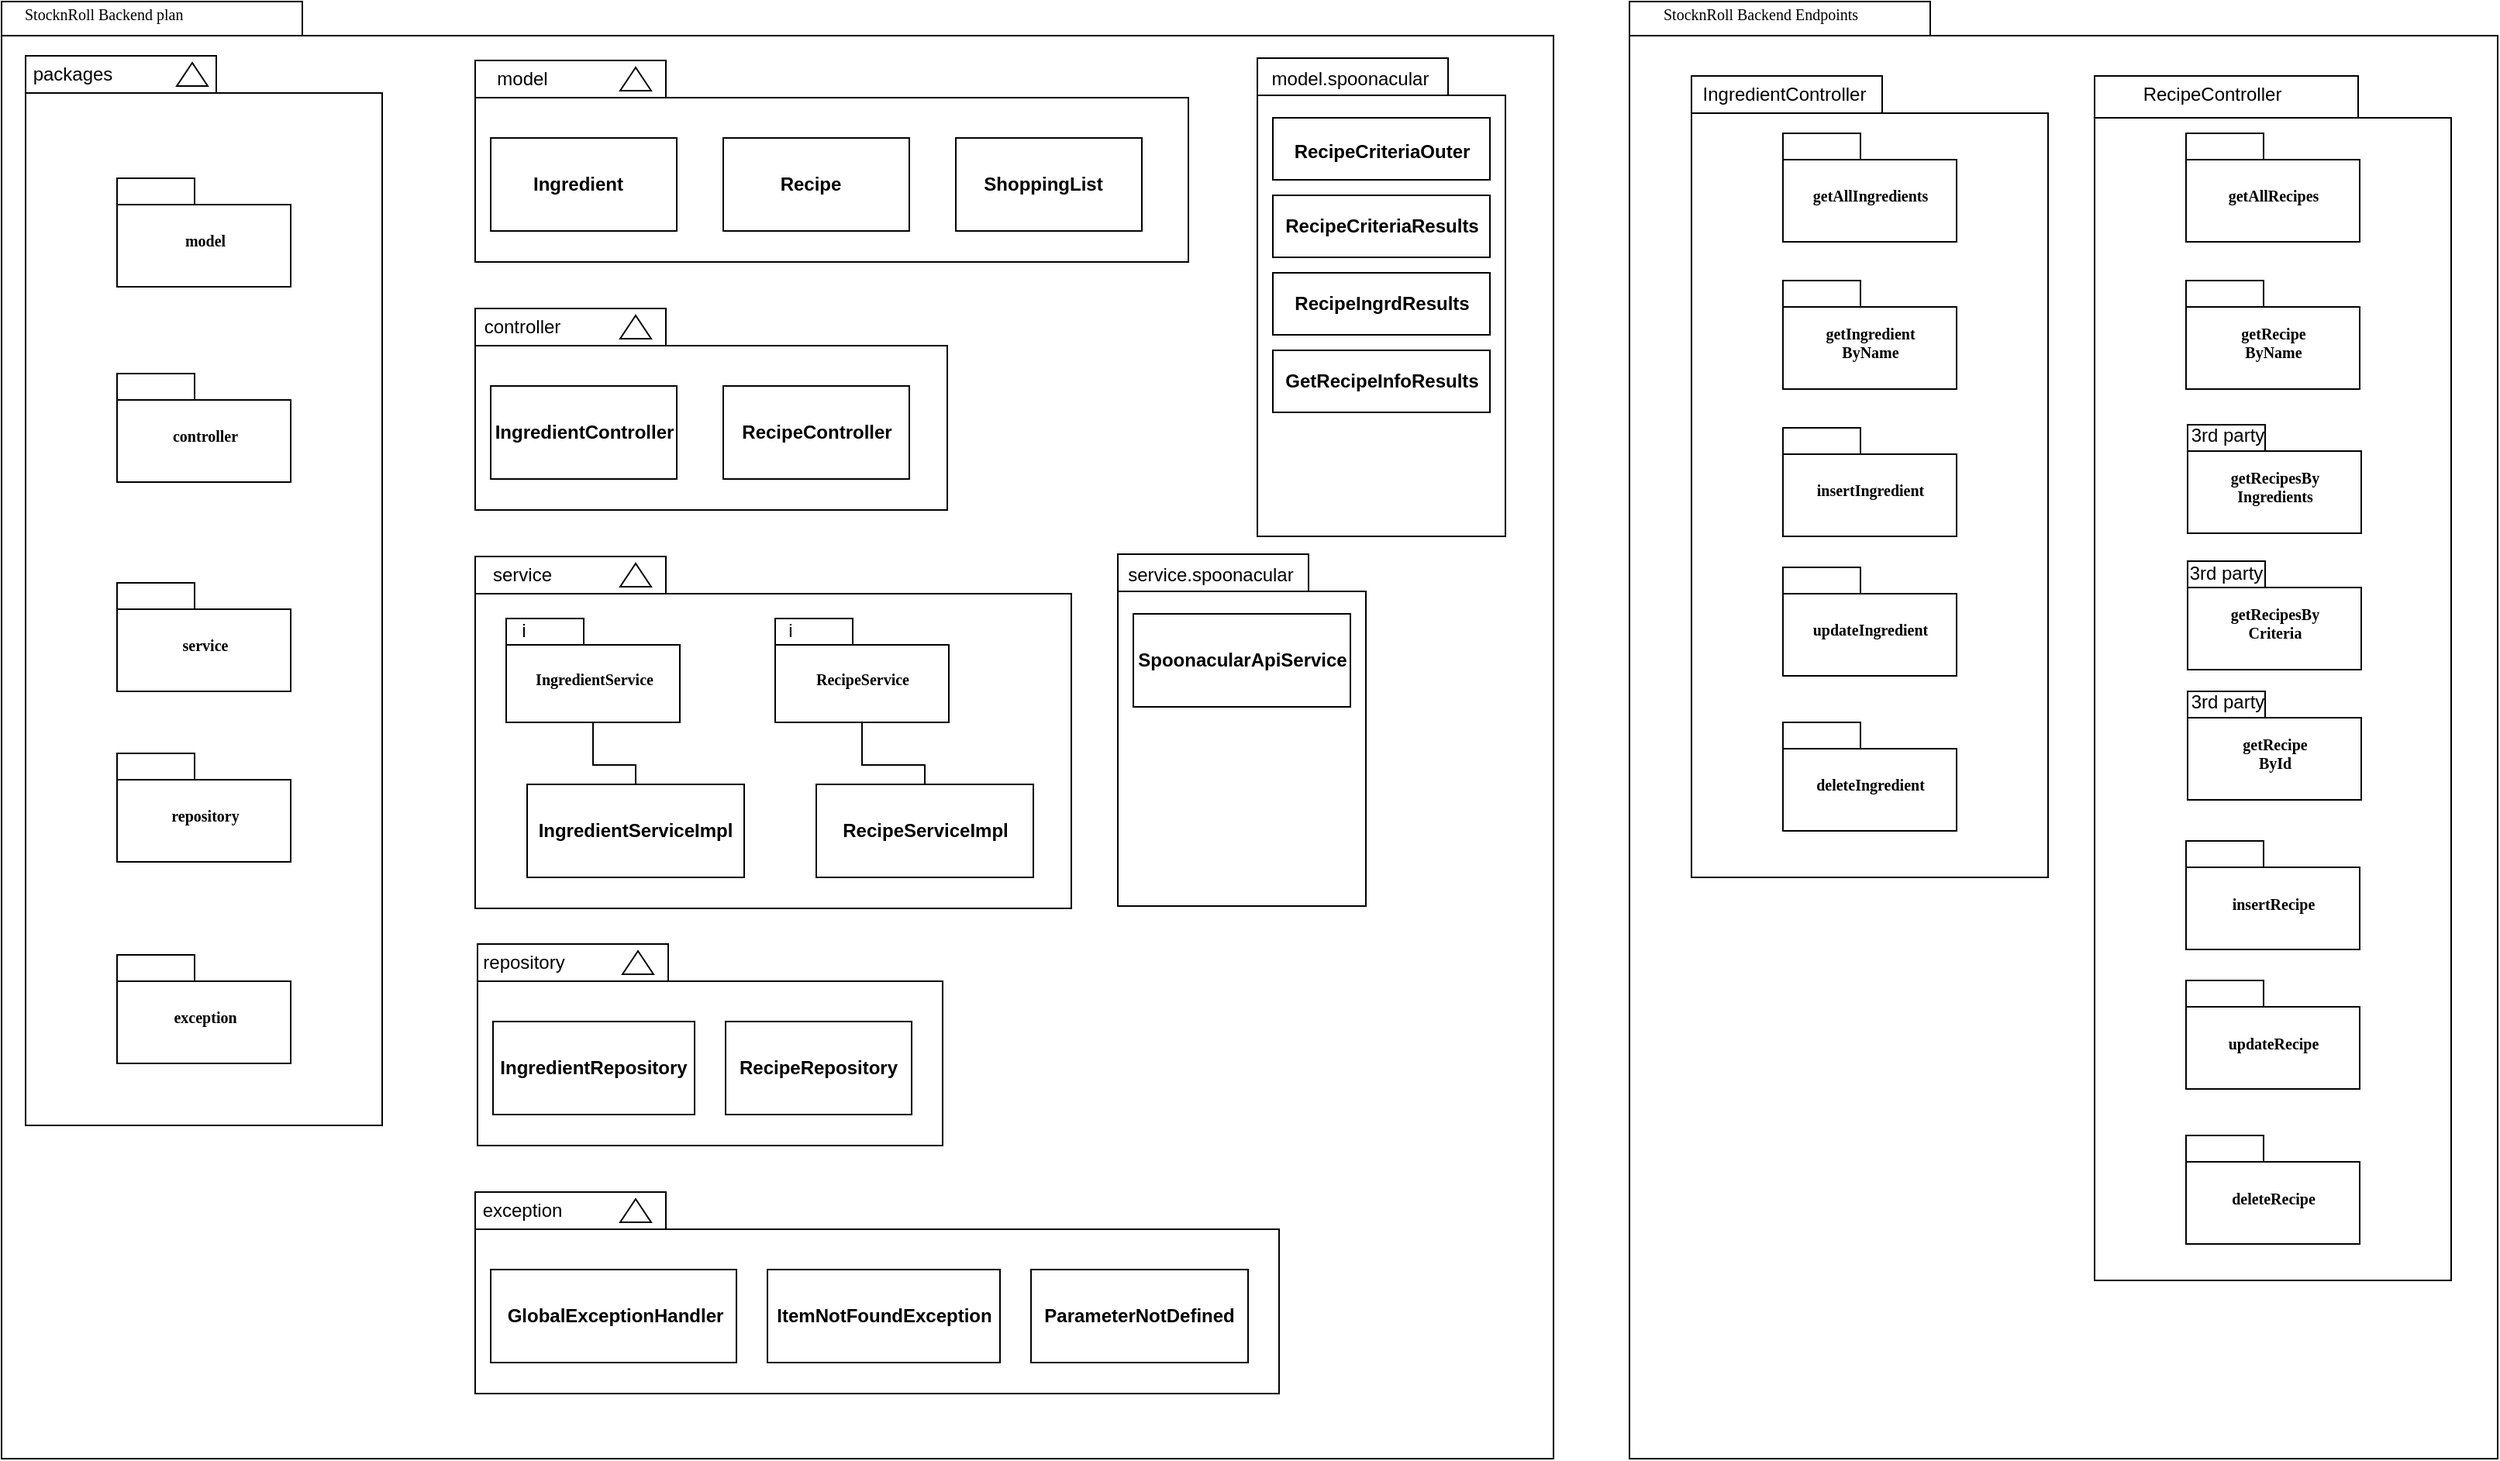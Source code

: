 <mxfile version="24.7.16">
  <diagram name="Page-1" id="b5b7bab2-c9e2-2cf4-8b2a-24fd1a2a6d21">
    <mxGraphModel dx="821" dy="733" grid="1" gridSize="10" guides="1" tooltips="1" connect="1" arrows="1" fold="1" page="1" pageScale="1" pageWidth="827" pageHeight="1169" background="none" math="0" shadow="0">
      <root>
        <mxCell id="0" />
        <mxCell id="1" parent="0" />
        <mxCell id="6e0c8c40b5770093-72" value="" style="shape=folder;fontStyle=1;spacingTop=10;tabWidth=194;tabHeight=22;tabPosition=left;html=1;rounded=0;shadow=0;comic=0;labelBackgroundColor=none;strokeWidth=1;fillColor=none;fontFamily=Verdana;fontSize=10;align=center;" parent="1" vertex="1">
          <mxGeometry x="30" y="115" width="1001" height="940" as="geometry" />
        </mxCell>
        <mxCell id="6e0c8c40b5770093-73" value="StocknRoll Backend plan" style="text;html=1;align=left;verticalAlign=top;spacingTop=-4;fontSize=10;fontFamily=Verdana" parent="1" vertex="1">
          <mxGeometry x="43" y="114.5" width="130" height="20" as="geometry" />
        </mxCell>
        <mxCell id="P7q6h8zH5KanoZMI_rnn-13" value="" style="group" vertex="1" connectable="0" parent="1">
          <mxGeometry x="45.5" y="147" width="230" height="693" as="geometry" />
        </mxCell>
        <mxCell id="P7q6h8zH5KanoZMI_rnn-7" value="&amp;nbsp;" style="text;whiteSpace=wrap;html=1;" vertex="1" parent="P7q6h8zH5KanoZMI_rnn-13">
          <mxGeometry x="40" y="313" width="40" height="40" as="geometry" />
        </mxCell>
        <mxCell id="6e0c8c40b5770093-25" value="" style="shape=folder;fontStyle=1;spacingTop=10;tabWidth=123;tabHeight=24;tabPosition=left;html=1;rounded=0;shadow=0;comic=0;labelBackgroundColor=none;strokeWidth=1;fontFamily=Verdana;fontSize=10;align=center;" parent="P7q6h8zH5KanoZMI_rnn-13" vertex="1">
          <mxGeometry y="3" width="230" height="690" as="geometry" />
        </mxCell>
        <mxCell id="6e0c8c40b5770093-29" value="" style="triangle;whiteSpace=wrap;html=1;rounded=0;shadow=0;comic=0;labelBackgroundColor=none;strokeWidth=1;fontFamily=Verdana;fontSize=10;align=center;rotation=-90;" parent="P7q6h8zH5KanoZMI_rnn-13" vertex="1">
          <mxGeometry x="100" y="5" width="15" height="20" as="geometry" />
        </mxCell>
        <mxCell id="6e0c8c40b5770093-27" value="model" style="shape=folder;fontStyle=1;spacingTop=10;tabWidth=50;tabHeight=17;tabPosition=left;html=1;rounded=0;shadow=0;comic=0;labelBackgroundColor=none;strokeWidth=1;fontFamily=Verdana;fontSize=10;align=center;" parent="P7q6h8zH5KanoZMI_rnn-13" vertex="1">
          <mxGeometry x="59" y="82" width="112" height="70" as="geometry" />
        </mxCell>
        <mxCell id="6e0c8c40b5770093-31" value="controller" style="shape=folder;fontStyle=1;spacingTop=10;tabWidth=50;tabHeight=17;tabPosition=left;html=1;rounded=0;shadow=0;comic=0;labelBackgroundColor=none;strokeWidth=1;fontFamily=Verdana;fontSize=10;align=center;" parent="P7q6h8zH5KanoZMI_rnn-13" vertex="1">
          <mxGeometry x="59" y="208" width="112" height="70" as="geometry" />
        </mxCell>
        <mxCell id="6e0c8c40b5770093-28" value="service" style="shape=folder;fontStyle=1;spacingTop=10;tabWidth=50;tabHeight=17;tabPosition=left;html=1;rounded=0;shadow=0;comic=0;labelBackgroundColor=none;strokeWidth=1;fontFamily=Verdana;fontSize=10;align=center;" parent="P7q6h8zH5KanoZMI_rnn-13" vertex="1">
          <mxGeometry x="59" y="343" width="112" height="70" as="geometry" />
        </mxCell>
        <mxCell id="P7q6h8zH5KanoZMI_rnn-8" value="repository" style="shape=folder;fontStyle=1;spacingTop=10;tabWidth=50;tabHeight=17;tabPosition=left;html=1;rounded=0;shadow=0;comic=0;labelBackgroundColor=none;strokeWidth=1;fontFamily=Verdana;fontSize=10;align=center;" vertex="1" parent="P7q6h8zH5KanoZMI_rnn-13">
          <mxGeometry x="59" y="453" width="112" height="70" as="geometry" />
        </mxCell>
        <mxCell id="P7q6h8zH5KanoZMI_rnn-9" value="exception" style="shape=folder;fontStyle=1;spacingTop=10;tabWidth=50;tabHeight=17;tabPosition=left;html=1;rounded=0;shadow=0;comic=0;labelBackgroundColor=none;strokeWidth=1;fontFamily=Verdana;fontSize=10;align=center;" vertex="1" parent="P7q6h8zH5KanoZMI_rnn-13">
          <mxGeometry x="59" y="583" width="112" height="70" as="geometry" />
        </mxCell>
        <mxCell id="P7q6h8zH5KanoZMI_rnn-12" value="&lt;div&gt;packages&lt;/div&gt;" style="text;strokeColor=none;align=center;fillColor=none;html=1;verticalAlign=middle;whiteSpace=wrap;rounded=0;" vertex="1" parent="P7q6h8zH5KanoZMI_rnn-13">
          <mxGeometry width="60" height="30" as="geometry" />
        </mxCell>
        <mxCell id="P7q6h8zH5KanoZMI_rnn-32" value="" style="group" vertex="1" connectable="0" parent="1">
          <mxGeometry x="335.5" y="150" width="460" height="133" as="geometry" />
        </mxCell>
        <mxCell id="6e0c8c40b5770093-47" value="" style="shape=folder;fontStyle=1;spacingTop=10;tabWidth=123;tabHeight=24;tabPosition=left;html=1;rounded=0;shadow=0;comic=0;labelBackgroundColor=none;strokeWidth=1;fontFamily=Verdana;fontSize=10;align=center;" parent="P7q6h8zH5KanoZMI_rnn-32" vertex="1">
          <mxGeometry y="3" width="460" height="130" as="geometry" />
        </mxCell>
        <mxCell id="6e0c8c40b5770093-48" value="" style="triangle;whiteSpace=wrap;html=1;rounded=0;shadow=0;comic=0;labelBackgroundColor=none;strokeWidth=1;fontFamily=Verdana;fontSize=10;align=center;rotation=-90;" parent="P7q6h8zH5KanoZMI_rnn-32" vertex="1">
          <mxGeometry x="96" y="5" width="15" height="20" as="geometry" />
        </mxCell>
        <mxCell id="P7q6h8zH5KanoZMI_rnn-14" value="model" style="text;strokeColor=none;align=center;fillColor=none;html=1;verticalAlign=middle;whiteSpace=wrap;rounded=0;" vertex="1" parent="P7q6h8zH5KanoZMI_rnn-32">
          <mxGeometry width="60" height="30" as="geometry" />
        </mxCell>
        <mxCell id="P7q6h8zH5KanoZMI_rnn-22" value="" style="group" vertex="1" connectable="0" parent="P7q6h8zH5KanoZMI_rnn-32">
          <mxGeometry x="10" y="53" width="120" height="60" as="geometry" />
        </mxCell>
        <mxCell id="P7q6h8zH5KanoZMI_rnn-15" value="" style="rounded=0;whiteSpace=wrap;html=1;" vertex="1" parent="P7q6h8zH5KanoZMI_rnn-22">
          <mxGeometry width="120" height="60" as="geometry" />
        </mxCell>
        <mxCell id="P7q6h8zH5KanoZMI_rnn-21" value="Ingredient" style="text;strokeColor=none;align=center;fillColor=none;html=1;verticalAlign=middle;whiteSpace=wrap;rounded=0;fontStyle=1" vertex="1" parent="P7q6h8zH5KanoZMI_rnn-22">
          <mxGeometry x="26" y="15" width="60" height="30" as="geometry" />
        </mxCell>
        <mxCell id="P7q6h8zH5KanoZMI_rnn-24" value="" style="group" vertex="1" connectable="0" parent="P7q6h8zH5KanoZMI_rnn-32">
          <mxGeometry x="160" y="53" width="120" height="60" as="geometry" />
        </mxCell>
        <mxCell id="P7q6h8zH5KanoZMI_rnn-25" value="" style="rounded=0;whiteSpace=wrap;html=1;" vertex="1" parent="P7q6h8zH5KanoZMI_rnn-24">
          <mxGeometry width="120" height="60" as="geometry" />
        </mxCell>
        <mxCell id="P7q6h8zH5KanoZMI_rnn-26" value="Recipe" style="text;strokeColor=none;align=center;fillColor=none;html=1;verticalAlign=middle;whiteSpace=wrap;rounded=0;fontStyle=1" vertex="1" parent="P7q6h8zH5KanoZMI_rnn-24">
          <mxGeometry x="26" y="15" width="60" height="30" as="geometry" />
        </mxCell>
        <mxCell id="P7q6h8zH5KanoZMI_rnn-29" value="" style="group" vertex="1" connectable="0" parent="P7q6h8zH5KanoZMI_rnn-32">
          <mxGeometry x="310" y="53" width="120" height="60" as="geometry" />
        </mxCell>
        <mxCell id="P7q6h8zH5KanoZMI_rnn-30" value="" style="rounded=0;whiteSpace=wrap;html=1;" vertex="1" parent="P7q6h8zH5KanoZMI_rnn-29">
          <mxGeometry width="120" height="60" as="geometry" />
        </mxCell>
        <mxCell id="P7q6h8zH5KanoZMI_rnn-31" value="ShoppingList" style="text;strokeColor=none;align=center;fillColor=none;html=1;verticalAlign=middle;whiteSpace=wrap;rounded=0;fontStyle=1" vertex="1" parent="P7q6h8zH5KanoZMI_rnn-29">
          <mxGeometry x="26" y="15" width="60" height="30" as="geometry" />
        </mxCell>
        <mxCell id="P7q6h8zH5KanoZMI_rnn-83" value="" style="group" vertex="1" connectable="0" parent="1">
          <mxGeometry x="337" y="720" width="300" height="133" as="geometry" />
        </mxCell>
        <mxCell id="P7q6h8zH5KanoZMI_rnn-73" value="" style="shape=folder;fontStyle=1;spacingTop=10;tabWidth=123;tabHeight=24;tabPosition=left;html=1;rounded=0;shadow=0;comic=0;labelBackgroundColor=none;strokeWidth=1;fontFamily=Verdana;fontSize=10;align=center;" vertex="1" parent="P7q6h8zH5KanoZMI_rnn-83">
          <mxGeometry y="3" width="300" height="130" as="geometry" />
        </mxCell>
        <mxCell id="P7q6h8zH5KanoZMI_rnn-74" value="" style="triangle;whiteSpace=wrap;html=1;rounded=0;shadow=0;comic=0;labelBackgroundColor=none;strokeWidth=1;fontFamily=Verdana;fontSize=10;align=center;rotation=-90;" vertex="1" parent="P7q6h8zH5KanoZMI_rnn-83">
          <mxGeometry x="96" y="5" width="15" height="20" as="geometry" />
        </mxCell>
        <mxCell id="P7q6h8zH5KanoZMI_rnn-75" value="repository" style="text;strokeColor=none;align=center;fillColor=none;html=1;verticalAlign=middle;whiteSpace=wrap;rounded=0;" vertex="1" parent="P7q6h8zH5KanoZMI_rnn-83">
          <mxGeometry width="60" height="30" as="geometry" />
        </mxCell>
        <mxCell id="P7q6h8zH5KanoZMI_rnn-79" value="" style="group" vertex="1" connectable="0" parent="P7q6h8zH5KanoZMI_rnn-83">
          <mxGeometry x="160" y="53" width="120" height="60" as="geometry" />
        </mxCell>
        <mxCell id="P7q6h8zH5KanoZMI_rnn-80" value="" style="rounded=0;whiteSpace=wrap;html=1;" vertex="1" parent="P7q6h8zH5KanoZMI_rnn-79">
          <mxGeometry width="120" height="60" as="geometry" />
        </mxCell>
        <mxCell id="P7q6h8zH5KanoZMI_rnn-81" value="RecipeRepository" style="text;strokeColor=none;align=center;fillColor=none;html=1;verticalAlign=middle;whiteSpace=wrap;rounded=0;fontStyle=1" vertex="1" parent="P7q6h8zH5KanoZMI_rnn-79">
          <mxGeometry x="30" y="15" width="60" height="30" as="geometry" />
        </mxCell>
        <mxCell id="P7q6h8zH5KanoZMI_rnn-82" value="" style="group" vertex="1" connectable="0" parent="P7q6h8zH5KanoZMI_rnn-83">
          <mxGeometry x="10" y="53" width="130" height="60" as="geometry" />
        </mxCell>
        <mxCell id="P7q6h8zH5KanoZMI_rnn-77" value="" style="rounded=0;whiteSpace=wrap;html=1;" vertex="1" parent="P7q6h8zH5KanoZMI_rnn-82">
          <mxGeometry width="130" height="60" as="geometry" />
        </mxCell>
        <mxCell id="P7q6h8zH5KanoZMI_rnn-78" value="IngredientRepository" style="text;strokeColor=none;align=center;fillColor=none;html=1;verticalAlign=middle;whiteSpace=wrap;rounded=0;fontStyle=1" vertex="1" parent="P7q6h8zH5KanoZMI_rnn-82">
          <mxGeometry x="35" y="15" width="60" height="30" as="geometry" />
        </mxCell>
        <mxCell id="P7q6h8zH5KanoZMI_rnn-99" value="" style="group" vertex="1" connectable="0" parent="1">
          <mxGeometry x="335.5" y="880" width="518.5" height="133" as="geometry" />
        </mxCell>
        <mxCell id="P7q6h8zH5KanoZMI_rnn-85" value="" style="shape=folder;fontStyle=1;spacingTop=10;tabWidth=123;tabHeight=24;tabPosition=left;html=1;rounded=0;shadow=0;comic=0;labelBackgroundColor=none;strokeWidth=1;fontFamily=Verdana;fontSize=10;align=center;" vertex="1" parent="P7q6h8zH5KanoZMI_rnn-99">
          <mxGeometry y="3" width="518.5" height="130" as="geometry" />
        </mxCell>
        <mxCell id="P7q6h8zH5KanoZMI_rnn-86" value="" style="triangle;whiteSpace=wrap;html=1;rounded=0;shadow=0;comic=0;labelBackgroundColor=none;strokeWidth=1;fontFamily=Verdana;fontSize=10;align=center;rotation=-90;" vertex="1" parent="P7q6h8zH5KanoZMI_rnn-99">
          <mxGeometry x="96" y="5" width="15" height="20" as="geometry" />
        </mxCell>
        <mxCell id="P7q6h8zH5KanoZMI_rnn-87" value="exception" style="text;strokeColor=none;align=center;fillColor=none;html=1;verticalAlign=middle;whiteSpace=wrap;rounded=0;" vertex="1" parent="P7q6h8zH5KanoZMI_rnn-99">
          <mxGeometry width="60" height="30" as="geometry" />
        </mxCell>
        <mxCell id="P7q6h8zH5KanoZMI_rnn-91" value="" style="group" vertex="1" connectable="0" parent="P7q6h8zH5KanoZMI_rnn-99">
          <mxGeometry x="188.5" y="53" width="150" height="60" as="geometry" />
        </mxCell>
        <mxCell id="P7q6h8zH5KanoZMI_rnn-92" value="" style="rounded=0;whiteSpace=wrap;html=1;" vertex="1" parent="P7q6h8zH5KanoZMI_rnn-91">
          <mxGeometry width="150" height="60" as="geometry" />
        </mxCell>
        <mxCell id="P7q6h8zH5KanoZMI_rnn-93" value="ItemNotFoundException" style="text;strokeColor=none;align=center;fillColor=none;html=1;verticalAlign=middle;whiteSpace=wrap;rounded=0;fontStyle=1" vertex="1" parent="P7q6h8zH5KanoZMI_rnn-91">
          <mxGeometry x="37.5" y="15" width="75" height="30" as="geometry" />
        </mxCell>
        <mxCell id="P7q6h8zH5KanoZMI_rnn-89" value="" style="rounded=0;whiteSpace=wrap;html=1;" vertex="1" parent="P7q6h8zH5KanoZMI_rnn-99">
          <mxGeometry x="10" y="53" width="158.5" height="60" as="geometry" />
        </mxCell>
        <mxCell id="P7q6h8zH5KanoZMI_rnn-90" value="GlobalExceptionHandler" style="text;strokeColor=none;align=center;fillColor=none;html=1;verticalAlign=middle;whiteSpace=wrap;rounded=0;fontStyle=1" vertex="1" parent="P7q6h8zH5KanoZMI_rnn-99">
          <mxGeometry x="60" y="68" width="60" height="30" as="geometry" />
        </mxCell>
        <mxCell id="P7q6h8zH5KanoZMI_rnn-98" value="" style="group" vertex="1" connectable="0" parent="P7q6h8zH5KanoZMI_rnn-99">
          <mxGeometry x="358.5" y="53" width="140" height="60" as="geometry" />
        </mxCell>
        <mxCell id="P7q6h8zH5KanoZMI_rnn-95" value="" style="rounded=0;whiteSpace=wrap;html=1;" vertex="1" parent="P7q6h8zH5KanoZMI_rnn-98">
          <mxGeometry width="140" height="60" as="geometry" />
        </mxCell>
        <mxCell id="P7q6h8zH5KanoZMI_rnn-96" value="ParameterNotDefined" style="text;strokeColor=none;align=center;fillColor=none;html=1;verticalAlign=middle;whiteSpace=wrap;rounded=0;fontStyle=1" vertex="1" parent="P7q6h8zH5KanoZMI_rnn-98">
          <mxGeometry x="40" y="15" width="60" height="30" as="geometry" />
        </mxCell>
        <mxCell id="P7q6h8zH5KanoZMI_rnn-102" value="" style="shape=folder;fontStyle=1;spacingTop=10;tabWidth=194;tabHeight=22;tabPosition=left;html=1;rounded=0;shadow=0;comic=0;labelBackgroundColor=none;strokeWidth=1;fillColor=none;fontFamily=Verdana;fontSize=10;align=center;" vertex="1" parent="1">
          <mxGeometry x="1080" y="115" width="560" height="940" as="geometry" />
        </mxCell>
        <mxCell id="P7q6h8zH5KanoZMI_rnn-103" value="StocknRoll Backend Endpoints" style="text;html=1;align=left;verticalAlign=top;spacingTop=-4;fontSize=10;fontFamily=Verdana" vertex="1" parent="1">
          <mxGeometry x="1100" y="114.5" width="130" height="20" as="geometry" />
        </mxCell>
        <mxCell id="P7q6h8zH5KanoZMI_rnn-117" value="" style="group" vertex="1" connectable="0" parent="1">
          <mxGeometry x="1120" y="160" width="230" height="520" as="geometry" />
        </mxCell>
        <mxCell id="P7q6h8zH5KanoZMI_rnn-105" value="&amp;nbsp;" style="text;whiteSpace=wrap;html=1;" vertex="1" parent="P7q6h8zH5KanoZMI_rnn-117">
          <mxGeometry x="40" y="313" width="40" height="40" as="geometry" />
        </mxCell>
        <mxCell id="P7q6h8zH5KanoZMI_rnn-106" value="" style="shape=folder;fontStyle=1;spacingTop=10;tabWidth=123;tabHeight=24;tabPosition=left;html=1;rounded=0;shadow=0;comic=0;labelBackgroundColor=none;strokeWidth=1;fontFamily=Verdana;fontSize=10;align=center;" vertex="1" parent="P7q6h8zH5KanoZMI_rnn-117">
          <mxGeometry y="3" width="230" height="517" as="geometry" />
        </mxCell>
        <mxCell id="P7q6h8zH5KanoZMI_rnn-108" value="getAllIngredients" style="shape=folder;fontStyle=1;spacingTop=10;tabWidth=50;tabHeight=17;tabPosition=left;html=1;rounded=0;shadow=0;comic=0;labelBackgroundColor=none;strokeWidth=1;fontFamily=Verdana;fontSize=10;align=center;" vertex="1" parent="P7q6h8zH5KanoZMI_rnn-117">
          <mxGeometry x="59" y="40" width="112" height="70" as="geometry" />
        </mxCell>
        <mxCell id="P7q6h8zH5KanoZMI_rnn-109" value="insertIngredient" style="shape=folder;fontStyle=1;spacingTop=10;tabWidth=50;tabHeight=17;tabPosition=left;html=1;rounded=0;shadow=0;comic=0;labelBackgroundColor=none;strokeWidth=1;fontFamily=Verdana;fontSize=10;align=center;" vertex="1" parent="P7q6h8zH5KanoZMI_rnn-117">
          <mxGeometry x="59" y="230" width="112" height="70" as="geometry" />
        </mxCell>
        <mxCell id="P7q6h8zH5KanoZMI_rnn-110" value="updateIngredient" style="shape=folder;fontStyle=1;spacingTop=10;tabWidth=50;tabHeight=17;tabPosition=left;html=1;rounded=0;shadow=0;comic=0;labelBackgroundColor=none;strokeWidth=1;fontFamily=Verdana;fontSize=10;align=center;" vertex="1" parent="P7q6h8zH5KanoZMI_rnn-117">
          <mxGeometry x="59" y="320" width="112" height="70" as="geometry" />
        </mxCell>
        <mxCell id="P7q6h8zH5KanoZMI_rnn-111" value="deleteIngredient" style="shape=folder;fontStyle=1;spacingTop=10;tabWidth=50;tabHeight=17;tabPosition=left;html=1;rounded=0;shadow=0;comic=0;labelBackgroundColor=none;strokeWidth=1;fontFamily=Verdana;fontSize=10;align=center;" vertex="1" parent="P7q6h8zH5KanoZMI_rnn-117">
          <mxGeometry x="59" y="420" width="112" height="70" as="geometry" />
        </mxCell>
        <mxCell id="P7q6h8zH5KanoZMI_rnn-113" value="IngredientController" style="text;strokeColor=none;align=center;fillColor=none;html=1;verticalAlign=middle;whiteSpace=wrap;rounded=0;" vertex="1" parent="P7q6h8zH5KanoZMI_rnn-117">
          <mxGeometry x="30" width="60" height="30" as="geometry" />
        </mxCell>
        <mxCell id="P7q6h8zH5KanoZMI_rnn-116" value="getIngredient&lt;br&gt;ByName" style="shape=folder;fontStyle=1;spacingTop=10;tabWidth=50;tabHeight=17;tabPosition=left;html=1;rounded=0;shadow=0;comic=0;labelBackgroundColor=none;strokeWidth=1;fontFamily=Verdana;fontSize=10;align=center;" vertex="1" parent="P7q6h8zH5KanoZMI_rnn-117">
          <mxGeometry x="59" y="135" width="112" height="70" as="geometry" />
        </mxCell>
        <mxCell id="P7q6h8zH5KanoZMI_rnn-34" value="" style="shape=folder;fontStyle=1;spacingTop=10;tabWidth=123;tabHeight=24;tabPosition=left;html=1;rounded=0;shadow=0;comic=0;labelBackgroundColor=none;strokeWidth=1;fontFamily=Verdana;fontSize=10;align=center;" vertex="1" parent="1">
          <mxGeometry x="335.5" y="313" width="304.5" height="130" as="geometry" />
        </mxCell>
        <mxCell id="P7q6h8zH5KanoZMI_rnn-35" value="" style="triangle;whiteSpace=wrap;html=1;rounded=0;shadow=0;comic=0;labelBackgroundColor=none;strokeWidth=1;fontFamily=Verdana;fontSize=10;align=center;rotation=-90;" vertex="1" parent="1">
          <mxGeometry x="431.5" y="315" width="15" height="20" as="geometry" />
        </mxCell>
        <mxCell id="P7q6h8zH5KanoZMI_rnn-36" value="controller" style="text;strokeColor=none;align=center;fillColor=none;html=1;verticalAlign=middle;whiteSpace=wrap;rounded=0;" vertex="1" parent="1">
          <mxGeometry x="335.5" y="310" width="60" height="30" as="geometry" />
        </mxCell>
        <mxCell id="P7q6h8zH5KanoZMI_rnn-37" value="" style="group" vertex="1" connectable="0" parent="1">
          <mxGeometry x="345.5" y="363" width="120" height="60" as="geometry" />
        </mxCell>
        <mxCell id="P7q6h8zH5KanoZMI_rnn-38" value="" style="rounded=0;whiteSpace=wrap;html=1;" vertex="1" parent="P7q6h8zH5KanoZMI_rnn-37">
          <mxGeometry width="120" height="60" as="geometry" />
        </mxCell>
        <mxCell id="P7q6h8zH5KanoZMI_rnn-39" value="IngredientController" style="text;strokeColor=none;align=center;fillColor=none;html=1;verticalAlign=middle;whiteSpace=wrap;rounded=0;fontStyle=1" vertex="1" parent="P7q6h8zH5KanoZMI_rnn-37">
          <mxGeometry x="30" y="15" width="60" height="30" as="geometry" />
        </mxCell>
        <mxCell id="P7q6h8zH5KanoZMI_rnn-40" value="" style="group" vertex="1" connectable="0" parent="1">
          <mxGeometry x="495.5" y="363" width="120" height="60" as="geometry" />
        </mxCell>
        <mxCell id="P7q6h8zH5KanoZMI_rnn-41" value="" style="rounded=0;whiteSpace=wrap;html=1;" vertex="1" parent="P7q6h8zH5KanoZMI_rnn-40">
          <mxGeometry width="120" height="60" as="geometry" />
        </mxCell>
        <mxCell id="P7q6h8zH5KanoZMI_rnn-42" value="&lt;div&gt;RecipeController&lt;/div&gt;" style="text;strokeColor=none;align=center;fillColor=none;html=1;verticalAlign=middle;whiteSpace=wrap;rounded=0;fontStyle=1" vertex="1" parent="P7q6h8zH5KanoZMI_rnn-40">
          <mxGeometry x="30" y="15" width="60" height="30" as="geometry" />
        </mxCell>
        <mxCell id="P7q6h8zH5KanoZMI_rnn-49" value="" style="shape=folder;fontStyle=1;spacingTop=10;tabWidth=123;tabHeight=24;tabPosition=left;html=1;rounded=0;shadow=0;comic=0;labelBackgroundColor=none;strokeWidth=1;fontFamily=Verdana;fontSize=10;align=center;" vertex="1" parent="1">
          <mxGeometry x="335.5" y="473" width="384.5" height="227" as="geometry" />
        </mxCell>
        <mxCell id="P7q6h8zH5KanoZMI_rnn-50" value="" style="triangle;whiteSpace=wrap;html=1;rounded=0;shadow=0;comic=0;labelBackgroundColor=none;strokeWidth=1;fontFamily=Verdana;fontSize=10;align=center;rotation=-90;" vertex="1" parent="1">
          <mxGeometry x="431.5" y="475" width="15" height="20" as="geometry" />
        </mxCell>
        <mxCell id="P7q6h8zH5KanoZMI_rnn-51" value="service" style="text;strokeColor=none;align=center;fillColor=none;html=1;verticalAlign=middle;whiteSpace=wrap;rounded=0;" vertex="1" parent="1">
          <mxGeometry x="335.5" y="470" width="60" height="30" as="geometry" />
        </mxCell>
        <mxCell id="P7q6h8zH5KanoZMI_rnn-70" value="" style="edgeStyle=orthogonalEdgeStyle;rounded=0;orthogonalLoop=1;jettySize=auto;html=1;" edge="1" parent="1" source="P7q6h8zH5KanoZMI_rnn-60" target="P7q6h8zH5KanoZMI_rnn-54">
          <mxGeometry relative="1" as="geometry" />
        </mxCell>
        <mxCell id="P7q6h8zH5KanoZMI_rnn-52" value="" style="group" vertex="1" connectable="0" parent="1">
          <mxGeometry x="369" y="620" width="140" height="60" as="geometry" />
        </mxCell>
        <mxCell id="P7q6h8zH5KanoZMI_rnn-53" value="" style="rounded=0;whiteSpace=wrap;html=1;" vertex="1" parent="P7q6h8zH5KanoZMI_rnn-52">
          <mxGeometry width="140" height="60" as="geometry" />
        </mxCell>
        <mxCell id="P7q6h8zH5KanoZMI_rnn-54" value="IngredientServiceImpl" style="text;strokeColor=none;align=center;fillColor=none;html=1;verticalAlign=middle;whiteSpace=wrap;rounded=0;fontStyle=1" vertex="1" parent="P7q6h8zH5KanoZMI_rnn-52">
          <mxGeometry x="35" y="15" width="70" height="30" as="geometry" />
        </mxCell>
        <mxCell id="P7q6h8zH5KanoZMI_rnn-60" value="IngredientService" style="shape=folder;fontStyle=1;spacingTop=10;tabWidth=50;tabHeight=17;tabPosition=left;html=1;rounded=0;shadow=0;comic=0;labelBackgroundColor=none;strokeWidth=1;fontFamily=Verdana;fontSize=10;align=center;" vertex="1" parent="1">
          <mxGeometry x="355.5" y="513" width="112" height="67" as="geometry" />
        </mxCell>
        <mxCell id="P7q6h8zH5KanoZMI_rnn-62" value="i" style="text;strokeColor=none;align=center;fillColor=none;html=1;verticalAlign=middle;whiteSpace=wrap;rounded=0;" vertex="1" parent="1">
          <mxGeometry x="337" y="506" width="60" height="30" as="geometry" />
        </mxCell>
        <mxCell id="P7q6h8zH5KanoZMI_rnn-69" value="" style="edgeStyle=orthogonalEdgeStyle;rounded=0;orthogonalLoop=1;jettySize=auto;html=1;" edge="1" parent="1" source="P7q6h8zH5KanoZMI_rnn-64" target="P7q6h8zH5KanoZMI_rnn-68">
          <mxGeometry relative="1" as="geometry" />
        </mxCell>
        <mxCell id="P7q6h8zH5KanoZMI_rnn-64" value="RecipeService" style="shape=folder;fontStyle=1;spacingTop=10;tabWidth=50;tabHeight=17;tabPosition=left;html=1;rounded=0;shadow=0;comic=0;labelBackgroundColor=none;strokeWidth=1;fontFamily=Verdana;fontSize=10;align=center;" vertex="1" parent="1">
          <mxGeometry x="529" y="513" width="112" height="67" as="geometry" />
        </mxCell>
        <mxCell id="P7q6h8zH5KanoZMI_rnn-65" value="i" style="text;strokeColor=none;align=center;fillColor=none;html=1;verticalAlign=middle;whiteSpace=wrap;rounded=0;" vertex="1" parent="1">
          <mxGeometry x="509" y="506" width="60" height="30" as="geometry" />
        </mxCell>
        <mxCell id="P7q6h8zH5KanoZMI_rnn-66" value="" style="group" vertex="1" connectable="0" parent="1">
          <mxGeometry x="555.5" y="620" width="140" height="60" as="geometry" />
        </mxCell>
        <mxCell id="P7q6h8zH5KanoZMI_rnn-67" value="" style="rounded=0;whiteSpace=wrap;html=1;" vertex="1" parent="P7q6h8zH5KanoZMI_rnn-66">
          <mxGeometry width="140" height="60" as="geometry" />
        </mxCell>
        <mxCell id="P7q6h8zH5KanoZMI_rnn-68" value="RecipeServiceImpl" style="text;strokeColor=none;align=center;fillColor=none;html=1;verticalAlign=middle;whiteSpace=wrap;rounded=0;fontStyle=1" vertex="1" parent="P7q6h8zH5KanoZMI_rnn-66">
          <mxGeometry x="35" y="15" width="70" height="30" as="geometry" />
        </mxCell>
        <mxCell id="P7q6h8zH5KanoZMI_rnn-120" value="" style="shape=folder;fontStyle=1;spacingTop=10;tabWidth=170;tabHeight=27;tabPosition=left;html=1;rounded=0;shadow=0;comic=0;labelBackgroundColor=none;strokeWidth=1;fontFamily=Verdana;fontSize=10;align=center;" vertex="1" parent="1">
          <mxGeometry x="1380" y="163" width="230" height="777" as="geometry" />
        </mxCell>
        <mxCell id="P7q6h8zH5KanoZMI_rnn-145" value="RecipeController" style="text;strokeColor=none;align=center;fillColor=none;html=1;verticalAlign=middle;whiteSpace=wrap;rounded=0;" vertex="1" parent="1">
          <mxGeometry x="1361" y="160" width="190" height="30" as="geometry" />
        </mxCell>
        <mxCell id="P7q6h8zH5KanoZMI_rnn-119" value="&amp;nbsp;" style="text;whiteSpace=wrap;html=1;" vertex="1" parent="1">
          <mxGeometry x="1420" y="473" width="40" height="40" as="geometry" />
        </mxCell>
        <mxCell id="P7q6h8zH5KanoZMI_rnn-121" value="getAllRecipes" style="shape=folder;fontStyle=1;spacingTop=10;tabWidth=50;tabHeight=17;tabPosition=left;html=1;rounded=0;shadow=0;comic=0;labelBackgroundColor=none;strokeWidth=1;fontFamily=Verdana;fontSize=10;align=center;" vertex="1" parent="1">
          <mxGeometry x="1439" y="200" width="112" height="70" as="geometry" />
        </mxCell>
        <mxCell id="P7q6h8zH5KanoZMI_rnn-122" value="insertRecipe" style="shape=folder;fontStyle=1;spacingTop=10;tabWidth=50;tabHeight=17;tabPosition=left;html=1;rounded=0;shadow=0;comic=0;labelBackgroundColor=none;strokeWidth=1;fontFamily=Verdana;fontSize=10;align=center;" vertex="1" parent="1">
          <mxGeometry x="1439" y="656.5" width="112" height="70" as="geometry" />
        </mxCell>
        <mxCell id="P7q6h8zH5KanoZMI_rnn-123" value="updateRecipe" style="shape=folder;fontStyle=1;spacingTop=10;tabWidth=50;tabHeight=17;tabPosition=left;html=1;rounded=0;shadow=0;comic=0;labelBackgroundColor=none;strokeWidth=1;fontFamily=Verdana;fontSize=10;align=center;" vertex="1" parent="1">
          <mxGeometry x="1439" y="746.5" width="112" height="70" as="geometry" />
        </mxCell>
        <mxCell id="P7q6h8zH5KanoZMI_rnn-124" value="deleteRecipe" style="shape=folder;fontStyle=1;spacingTop=10;tabWidth=50;tabHeight=17;tabPosition=left;html=1;rounded=0;shadow=0;comic=0;labelBackgroundColor=none;strokeWidth=1;fontFamily=Verdana;fontSize=10;align=center;" vertex="1" parent="1">
          <mxGeometry x="1439" y="846.5" width="112" height="70" as="geometry" />
        </mxCell>
        <mxCell id="P7q6h8zH5KanoZMI_rnn-126" value="getRecipe&lt;br&gt;ByName" style="shape=folder;fontStyle=1;spacingTop=10;tabWidth=50;tabHeight=17;tabPosition=left;html=1;rounded=0;shadow=0;comic=0;labelBackgroundColor=none;strokeWidth=1;fontFamily=Verdana;fontSize=10;align=center;" vertex="1" parent="1">
          <mxGeometry x="1439" y="295" width="112" height="70" as="geometry" />
        </mxCell>
        <mxCell id="P7q6h8zH5KanoZMI_rnn-156" value="getRecipesBy&lt;br&gt;Ingredients" style="shape=folder;fontStyle=1;spacingTop=10;tabWidth=50;tabHeight=17;tabPosition=left;html=1;rounded=0;shadow=0;comic=0;labelBackgroundColor=none;strokeWidth=1;fontFamily=Verdana;fontSize=10;align=center;" vertex="1" parent="1">
          <mxGeometry x="1440" y="388" width="112" height="70" as="geometry" />
        </mxCell>
        <mxCell id="P7q6h8zH5KanoZMI_rnn-161" value="getRecipesBy&lt;br&gt;Criteria" style="shape=folder;fontStyle=1;spacingTop=10;tabWidth=50;tabHeight=17;tabPosition=left;html=1;rounded=0;shadow=0;comic=0;labelBackgroundColor=none;strokeWidth=1;fontFamily=Verdana;fontSize=10;align=center;" vertex="1" parent="1">
          <mxGeometry x="1440" y="476" width="112" height="70" as="geometry" />
        </mxCell>
        <mxCell id="P7q6h8zH5KanoZMI_rnn-160" value="getRecipe&lt;br&gt;ById" style="shape=folder;fontStyle=1;spacingTop=10;tabWidth=50;tabHeight=17;tabPosition=left;html=1;rounded=0;shadow=0;comic=0;labelBackgroundColor=none;strokeWidth=1;fontFamily=Verdana;fontSize=10;align=center;" vertex="1" parent="1">
          <mxGeometry x="1440" y="560" width="112" height="70" as="geometry" />
        </mxCell>
        <mxCell id="P7q6h8zH5KanoZMI_rnn-183" value="" style="group" vertex="1" connectable="0" parent="1">
          <mxGeometry x="750" y="470" width="160" height="228.5" as="geometry" />
        </mxCell>
        <mxCell id="P7q6h8zH5KanoZMI_rnn-179" value="" style="shape=folder;fontStyle=1;spacingTop=10;tabWidth=123;tabHeight=24;tabPosition=left;html=1;rounded=0;shadow=0;comic=0;labelBackgroundColor=none;strokeWidth=1;fontFamily=Verdana;fontSize=10;align=center;" vertex="1" parent="P7q6h8zH5KanoZMI_rnn-183">
          <mxGeometry y="1.5" width="160" height="227" as="geometry" />
        </mxCell>
        <mxCell id="P7q6h8zH5KanoZMI_rnn-180" value="service.spoonacular" style="text;strokeColor=none;align=center;fillColor=none;html=1;verticalAlign=middle;whiteSpace=wrap;rounded=0;" vertex="1" parent="P7q6h8zH5KanoZMI_rnn-183">
          <mxGeometry width="120" height="30" as="geometry" />
        </mxCell>
        <mxCell id="P7q6h8zH5KanoZMI_rnn-172" value="" style="rounded=0;whiteSpace=wrap;html=1;" vertex="1" parent="P7q6h8zH5KanoZMI_rnn-183">
          <mxGeometry x="10" y="40" width="140" height="60" as="geometry" />
        </mxCell>
        <mxCell id="P7q6h8zH5KanoZMI_rnn-171" value="" style="group" vertex="1" connectable="0" parent="P7q6h8zH5KanoZMI_rnn-183">
          <mxGeometry x="10" y="40" width="140" height="60" as="geometry" />
        </mxCell>
        <mxCell id="P7q6h8zH5KanoZMI_rnn-175" value="SpoonacularApiService" style="text;strokeColor=none;align=center;fillColor=none;html=1;verticalAlign=middle;whiteSpace=wrap;rounded=0;fontStyle=1" vertex="1" parent="P7q6h8zH5KanoZMI_rnn-171">
          <mxGeometry x="18.5" y="12.5" width="103" height="35" as="geometry" />
        </mxCell>
        <mxCell id="P7q6h8zH5KanoZMI_rnn-184" value="3rd party" style="text;strokeColor=none;align=center;fillColor=none;html=1;verticalAlign=middle;whiteSpace=wrap;rounded=0;" vertex="1" parent="1">
          <mxGeometry x="1436" y="380" width="60" height="30" as="geometry" />
        </mxCell>
        <mxCell id="P7q6h8zH5KanoZMI_rnn-185" value="3rd party" style="text;strokeColor=none;align=center;fillColor=none;html=1;verticalAlign=middle;whiteSpace=wrap;rounded=0;" vertex="1" parent="1">
          <mxGeometry x="1435" y="469" width="60" height="30" as="geometry" />
        </mxCell>
        <mxCell id="P7q6h8zH5KanoZMI_rnn-186" value="3rd party" style="text;strokeColor=none;align=center;fillColor=none;html=1;verticalAlign=middle;whiteSpace=wrap;rounded=0;" vertex="1" parent="1">
          <mxGeometry x="1436" y="552" width="60" height="30" as="geometry" />
        </mxCell>
        <mxCell id="P7q6h8zH5KanoZMI_rnn-188" value="" style="shape=folder;fontStyle=1;spacingTop=10;tabWidth=123;tabHeight=24;tabPosition=left;html=1;rounded=0;shadow=0;comic=0;labelBackgroundColor=none;strokeWidth=1;fontFamily=Verdana;fontSize=10;align=center;" vertex="1" parent="1">
          <mxGeometry x="840" y="151.5" width="160" height="308.5" as="geometry" />
        </mxCell>
        <mxCell id="P7q6h8zH5KanoZMI_rnn-189" value="model.spoonacular" style="text;strokeColor=none;align=center;fillColor=none;html=1;verticalAlign=middle;whiteSpace=wrap;rounded=0;" vertex="1" parent="1">
          <mxGeometry x="840" y="150" width="120" height="30" as="geometry" />
        </mxCell>
        <mxCell id="P7q6h8zH5KanoZMI_rnn-190" value="" style="rounded=0;whiteSpace=wrap;html=1;" vertex="1" parent="1">
          <mxGeometry x="850" y="190" width="140" height="40" as="geometry" />
        </mxCell>
        <mxCell id="P7q6h8zH5KanoZMI_rnn-191" value="" style="group" vertex="1" connectable="0" parent="1">
          <mxGeometry x="850" y="190" width="140" height="60" as="geometry" />
        </mxCell>
        <mxCell id="P7q6h8zH5KanoZMI_rnn-192" value="RecipeCriteriaOuter" style="text;strokeColor=none;align=center;fillColor=none;html=1;verticalAlign=middle;whiteSpace=wrap;rounded=0;fontStyle=1" vertex="1" parent="P7q6h8zH5KanoZMI_rnn-191">
          <mxGeometry x="18.5" y="4" width="103" height="35" as="geometry" />
        </mxCell>
        <mxCell id="P7q6h8zH5KanoZMI_rnn-200" value="" style="group" vertex="1" connectable="0" parent="1">
          <mxGeometry x="850" y="230" width="140" height="60" as="geometry" />
        </mxCell>
        <mxCell id="P7q6h8zH5KanoZMI_rnn-195" value="" style="rounded=0;whiteSpace=wrap;html=1;" vertex="1" parent="P7q6h8zH5KanoZMI_rnn-200">
          <mxGeometry y="10" width="140" height="40" as="geometry" />
        </mxCell>
        <mxCell id="P7q6h8zH5KanoZMI_rnn-196" value="" style="group" vertex="1" connectable="0" parent="P7q6h8zH5KanoZMI_rnn-200">
          <mxGeometry width="140" height="60" as="geometry" />
        </mxCell>
        <mxCell id="P7q6h8zH5KanoZMI_rnn-197" value="RecipeCriteriaResults" style="text;strokeColor=none;align=center;fillColor=none;html=1;verticalAlign=middle;whiteSpace=wrap;rounded=0;fontStyle=1" vertex="1" parent="P7q6h8zH5KanoZMI_rnn-196">
          <mxGeometry x="18.5" y="12.5" width="103" height="35" as="geometry" />
        </mxCell>
        <mxCell id="P7q6h8zH5KanoZMI_rnn-201" value="" style="group" vertex="1" connectable="0" parent="1">
          <mxGeometry x="850" y="280" width="140" height="60" as="geometry" />
        </mxCell>
        <mxCell id="P7q6h8zH5KanoZMI_rnn-202" value="" style="rounded=0;whiteSpace=wrap;html=1;" vertex="1" parent="P7q6h8zH5KanoZMI_rnn-201">
          <mxGeometry y="10" width="140" height="40" as="geometry" />
        </mxCell>
        <mxCell id="P7q6h8zH5KanoZMI_rnn-203" value="" style="group" vertex="1" connectable="0" parent="P7q6h8zH5KanoZMI_rnn-201">
          <mxGeometry width="140" height="60" as="geometry" />
        </mxCell>
        <mxCell id="P7q6h8zH5KanoZMI_rnn-204" value="RecipeIngrdResults" style="text;strokeColor=none;align=center;fillColor=none;html=1;verticalAlign=middle;whiteSpace=wrap;rounded=0;fontStyle=1" vertex="1" parent="P7q6h8zH5KanoZMI_rnn-203">
          <mxGeometry x="18.5" y="12.5" width="103" height="35" as="geometry" />
        </mxCell>
        <mxCell id="P7q6h8zH5KanoZMI_rnn-207" value="" style="group" vertex="1" connectable="0" parent="1">
          <mxGeometry x="850" y="330" width="140" height="60" as="geometry" />
        </mxCell>
        <mxCell id="P7q6h8zH5KanoZMI_rnn-208" value="" style="rounded=0;whiteSpace=wrap;html=1;" vertex="1" parent="P7q6h8zH5KanoZMI_rnn-207">
          <mxGeometry y="10" width="140" height="40" as="geometry" />
        </mxCell>
        <mxCell id="P7q6h8zH5KanoZMI_rnn-209" value="" style="group" vertex="1" connectable="0" parent="P7q6h8zH5KanoZMI_rnn-207">
          <mxGeometry width="140" height="60" as="geometry" />
        </mxCell>
        <mxCell id="P7q6h8zH5KanoZMI_rnn-210" value="GetRecipeInfoResults" style="text;strokeColor=none;align=center;fillColor=none;html=1;verticalAlign=middle;whiteSpace=wrap;rounded=0;fontStyle=1" vertex="1" parent="P7q6h8zH5KanoZMI_rnn-209">
          <mxGeometry x="18.5" y="12.5" width="103" height="35" as="geometry" />
        </mxCell>
      </root>
    </mxGraphModel>
  </diagram>
</mxfile>
